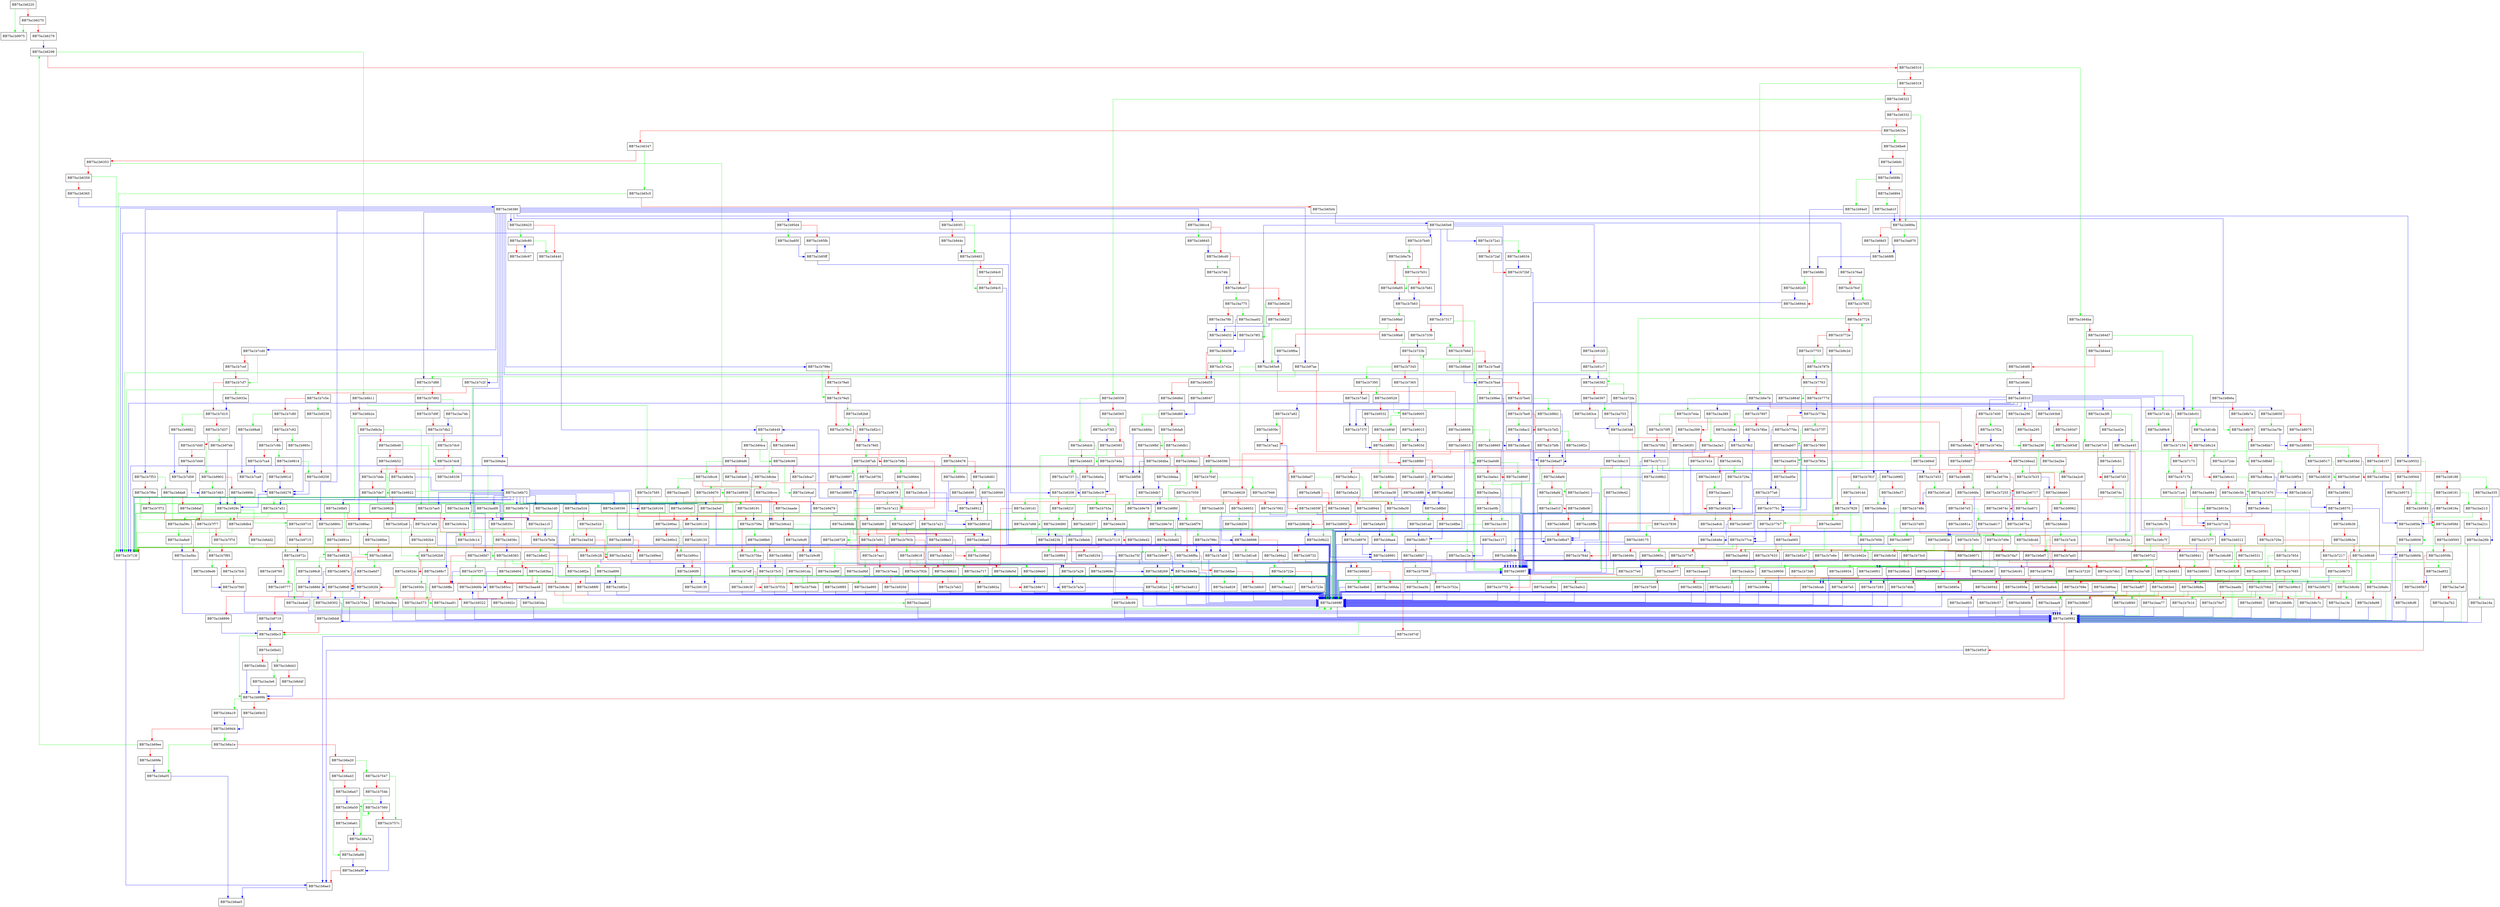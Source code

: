 digraph translate {
  node [shape="box"];
  graph [splines=ortho];
  BB75a1b6220 -> BB75a1b9975 [color="green"];
  BB75a1b6220 -> BB75a1b6270 [color="red"];
  BB75a1b6270 -> BB75a1b9975 [color="green"];
  BB75a1b6270 -> BB75a1b6279 [color="red"];
  BB75a1b6279 -> BB75a1b6298 [color="blue"];
  BB75a1b6298 -> BB75a1b6b11 [color="green"];
  BB75a1b6298 -> BB75a1b6310 [color="red"];
  BB75a1b6310 -> BB75a1b64ba [color="green"];
  BB75a1b6310 -> BB75a1b6319 [color="red"];
  BB75a1b6319 -> BB75a1b6e7b [color="green"];
  BB75a1b6319 -> BB75a1b6322 [color="red"];
  BB75a1b6322 -> BB75a1b6559 [color="green"];
  BB75a1b6322 -> BB75a1b6332 [color="red"];
  BB75a1b6332 -> BB75a1b66ef [color="green"];
  BB75a1b6332 -> BB75a1b633e [color="red"];
  BB75a1b633e -> BB75a1b6be6 [color="green"];
  BB75a1b633e -> BB75a1b6347 [color="red"];
  BB75a1b6347 -> BB75a1b65c5 [color="green"];
  BB75a1b6347 -> BB75a1b6353 [color="red"];
  BB75a1b6353 -> BB75a1b8939 [color="green"];
  BB75a1b6353 -> BB75a1b6359 [color="red"];
  BB75a1b6359 -> BB75a1b713f [color="green"];
  BB75a1b6359 -> BB75a1b6365 [color="red"];
  BB75a1b6365 -> BB75a1b6380 [color="blue"];
  BB75a1b6380 -> BB75a1b7c2f [color="blue"];
  BB75a1b6380 -> BB75a1b97ae [color="blue"];
  BB75a1b6380 -> BB75a1b713f [color="blue"];
  BB75a1b6380 -> BB75a1b798e [color="blue"];
  BB75a1b6380 -> BB75a1b7cd0 [color="blue"];
  BB75a1b6380 -> BB75a1b7f53 [color="blue"];
  BB75a1b6380 -> BB75a1b95d4 [color="blue"];
  BB75a1b6380 -> BB75a1b86ac [color="blue"];
  BB75a1b6380 -> BB75a1b93f1 [color="blue"];
  BB75a1b6380 -> BB75a1b6fd7 [color="blue"];
  BB75a1b6380 -> BB75a1b9abe [color="blue"];
  BB75a1b6380 -> BB75a1b880c [color="blue"];
  BB75a1b6380 -> BB75a1b8208 [color="blue"];
  BB75a1b6380 -> BB75a1b8425 [color="blue"];
  BB75a1b6380 -> BB75a1b6cc4 [color="blue"];
  BB75a1b6380 -> BB75a1b9552 [color="blue"];
  BB75a1b6380 -> BB75a1b7d86 [color="blue"];
  BB75a1b6380 -> BB75a1b8b6a [color="blue"];
  BB75a1b6380 -> BB75a1b6382 [color="blue"];
  BB75a1b6382 -> BB75a1b72fa [color="green"];
  BB75a1b6382 -> BB75a1b6397 [color="red"];
  BB75a1b6397 -> BB75a1ba703 [color="green"];
  BB75a1b6397 -> BB75a1b63ce [color="red"];
  BB75a1b63ce -> BB75a1b63dd [color="blue"];
  BB75a1b63dd -> BB75a1b8a13 [color="green"];
  BB75a1b63dd -> BB75a1b63f1 [color="red"];
  BB75a1b63f1 -> BB75a1b760b [color="green"];
  BB75a1b63f1 -> BB75a1b63fa [color="red"];
  BB75a1b63fa -> BB75a1b729a [color="green"];
  BB75a1b63fa -> BB75a1b641f [color="red"];
  BB75a1b641f -> BB75a1baae3 [color="green"];
  BB75a1b641f -> BB75a1b6428 [color="red"];
  BB75a1b6428 -> BB75a1ba8cb [color="green"];
  BB75a1b6428 -> BB75a1b6467 [color="red"];
  BB75a1b6467 -> BB75a1b648e [color="blue"];
  BB75a1b648e -> BB75a1b73c0 [color="green"];
  BB75a1b648e -> BB75a1b649c [color="red"];
  BB75a1b649c -> BB75a1b6987 [color="blue"];
  BB75a1b64ba -> BB75a1b67c9 [color="green"];
  BB75a1b64ba -> BB75a1b64d7 [color="red"];
  BB75a1b64d7 -> BB75a1b6c01 [color="green"];
  BB75a1b64d7 -> BB75a1b64e4 [color="red"];
  BB75a1b64e4 -> BB75a1b714b [color="green"];
  BB75a1b64e4 -> BB75a1b64f0 [color="red"];
  BB75a1b64f0 -> BB75a1b713f [color="green"];
  BB75a1b64f0 -> BB75a1b64fc [color="red"];
  BB75a1b64fc -> BB75a1b6510 [color="blue"];
  BB75a1b6510 -> BB75a1b781f [color="blue"];
  BB75a1b6510 -> BB75a1b713f [color="blue"];
  BB75a1b6510 -> BB75a1ba3f0 [color="blue"];
  BB75a1b6510 -> BB75a1b7a82 [color="blue"];
  BB75a1b6510 -> BB75a1b7400 [color="blue"];
  BB75a1b6510 -> BB75a1ba389 [color="blue"];
  BB75a1b6510 -> BB75a1b805f [color="blue"];
  BB75a1b6510 -> BB75a1b7897 [color="blue"];
  BB75a1b6510 -> BB75a1b6512 [color="blue"];
  BB75a1b6510 -> BB75a1ba290 [color="blue"];
  BB75a1b6510 -> BB75a1b93b8 [color="blue"];
  BB75a1b6510 -> BB75a1b6c01 [color="blue"];
  BB75a1b6510 -> BB75a1b714b [color="blue"];
  BB75a1b6512 -> BB75a1b6539 [color="green"];
  BB75a1b6512 -> BB75a1b6531 [color="red"];
  BB75a1b6531 -> BB75a1b6539 [color="red"];
  BB75a1b6539 -> BB75a1b8d75 [color="green"];
  BB75a1b6539 -> BB75a1b6542 [color="red"];
  BB75a1b6542 -> BB75a1b698f [color="blue"];
  BB75a1b6559 -> BB75a1b6dcb [color="green"];
  BB75a1b6559 -> BB75a1b6565 [color="red"];
  BB75a1b6565 -> BB75a1b73f3 [color="green"];
  BB75a1b6565 -> BB75a1b6583 [color="red"];
  BB75a1b6583 -> BB75a1b7e88 [color="green"];
  BB75a1b6583 -> BB75a1b6596 [color="red"];
  BB75a1b6596 -> BB75a1b704f [color="green"];
  BB75a1b6596 -> BB75a1b659f [color="red"];
  BB75a1b659f -> BB75a1b6987 [color="blue"];
  BB75a1b65c5 -> BB75a1b713f [color="green"];
  BB75a1b65c5 -> BB75a1b65d4 [color="red"];
  BB75a1b65d4 -> BB75a1b65e6 [color="blue"];
  BB75a1b65e6 -> BB75a1b76ad [color="blue"];
  BB75a1b65e6 -> BB75a1b91b5 [color="blue"];
  BB75a1b65e6 -> BB75a1b9b36 [color="blue"];
  BB75a1b65e6 -> BB75a1b713f [color="blue"];
  BB75a1b65e6 -> BB75a1b65e8 [color="blue"];
  BB75a1b65e6 -> BB75a1b7317 [color="blue"];
  BB75a1b65e6 -> BB75a1b7b40 [color="blue"];
  BB75a1b65e6 -> BB75a1b72a1 [color="blue"];
  BB75a1b65e8 -> BB75a1b8729 [color="green"];
  BB75a1b65e8 -> BB75a1b6606 [color="red"];
  BB75a1b6606 -> BB75a1b8665 [color="green"];
  BB75a1b6606 -> BB75a1b6615 [color="red"];
  BB75a1b6615 -> BB75a1ba0d8 [color="green"];
  BB75a1b6615 -> BB75a1b6629 [color="red"];
  BB75a1b6629 -> BB75a1ba630 [color="green"];
  BB75a1b6629 -> BB75a1b6652 [color="red"];
  BB75a1b6652 -> BB75a1b8d59 [color="green"];
  BB75a1b6652 -> BB75a1b6696 [color="red"];
  BB75a1b6696 -> BB75a1b81e8 [color="green"];
  BB75a1b6696 -> BB75a1b66a2 [color="red"];
  BB75a1b66a2 -> BB75a1b7509 [color="green"];
  BB75a1b66a2 -> BB75a1b66b5 [color="red"];
  BB75a1b66b5 -> BB75a1ba8b6 [color="green"];
  BB75a1b66b5 -> BB75a1b66da [color="red"];
  BB75a1b66da -> BB75a1b698f [color="blue"];
  BB75a1b66ef -> BB75a1ba060 [color="green"];
  BB75a1b66ef -> BB75a1b670e [color="red"];
  BB75a1b670e -> BB75a1b7255 [color="green"];
  BB75a1b670e -> BB75a1b6717 [color="red"];
  BB75a1b6717 -> BB75a1ba671 [color="green"];
  BB75a1b6717 -> BB75a1b674c [color="red"];
  BB75a1b674c -> BB75a1b675a [color="blue"];
  BB75a1b675a -> BB75a1b7e0c [color="green"];
  BB75a1b675a -> BB75a1b6794 [color="red"];
  BB75a1b6794 -> BB75a1b708d [color="green"];
  BB75a1b6794 -> BB75a1b67a5 [color="red"];
  BB75a1b67a5 -> BB75a1b698f [color="blue"];
  BB75a1b67c9 -> BB75a1b8cb1 [color="green"];
  BB75a1b67c9 -> BB75a1b67d3 [color="red"];
  BB75a1b67d3 -> BB75a1b8c2a [color="green"];
  BB75a1b67d3 -> BB75a1b67dc [color="red"];
  BB75a1b67dc -> BB75a1b7654 [color="green"];
  BB75a1b67dc -> BB75a1b67e5 [color="red"];
  BB75a1b67e5 -> BB75a1ba617 [color="green"];
  BB75a1b67e5 -> BB75a1b681a [color="red"];
  BB75a1b681a -> BB75a1b682e [color="blue"];
  BB75a1b682e -> BB75a1b82e7 [color="green"];
  BB75a1b682e -> BB75a1b6841 [color="red"];
  BB75a1b6841 -> BB75a1b8001 [color="green"];
  BB75a1b6841 -> BB75a1b6851 [color="red"];
  BB75a1b6851 -> BB75a1b698f [color="green"];
  BB75a1b6851 -> BB75a1b685a [color="red"];
  BB75a1b685a -> BB75a1b698f [color="blue"];
  BB75a1b688b -> BB75a1b94e5 [color="green"];
  BB75a1b688b -> BB75a1b6894 [color="red"];
  BB75a1b6894 -> BB75a1bab1f [color="green"];
  BB75a1b6894 -> BB75a1b689a [color="red"];
  BB75a1b689a -> BB75a1ba870 [color="green"];
  BB75a1b689a -> BB75a1b68d3 [color="red"];
  BB75a1b68d3 -> BB75a1b68f8 [color="blue"];
  BB75a1b68f8 -> BB75a1b68fc [color="blue"];
  BB75a1b68fc -> BB75a1b82d3 [color="green"];
  BB75a1b68fc -> BB75a1b6944 [color="red"];
  BB75a1b6944 -> BB75a1b6987 [color="blue"];
  BB75a1b6987 -> BB75a1b698f [color="blue"];
  BB75a1b698f -> BB75a1b6992 [color="blue"];
  BB75a1b6992 -> BB75a1b6bc3 [color="green"];
  BB75a1b6992 -> BB75a1b699b [color="red"];
  BB75a1b699b -> BB75a1b6a19 [color="green"];
  BB75a1b699b -> BB75a1b69c5 [color="red"];
  BB75a1b69c5 -> BB75a1b69d4 [color="blue"];
  BB75a1b69d4 -> BB75a1b6a1e [color="green"];
  BB75a1b69d4 -> BB75a1b69ee [color="red"];
  BB75a1b69ee -> BB75a1b6298 [color="green"];
  BB75a1b69ee -> BB75a1b69fe [color="red"];
  BB75a1b69fe -> BB75a1b6a05 [color="blue"];
  BB75a1b6a05 -> BB75a1b6ae5 [color="blue"];
  BB75a1b6a19 -> BB75a1b69d4 [color="blue"];
  BB75a1b6a1e -> BB75a1b6a05 [color="green"];
  BB75a1b6a1e -> BB75a1b6a20 [color="red"];
  BB75a1b6a20 -> BB75a1b7547 [color="green"];
  BB75a1b6a20 -> BB75a1b6a43 [color="red"];
  BB75a1b6a43 -> BB75a1b6a88 [color="green"];
  BB75a1b6a43 -> BB75a1b6a47 [color="red"];
  BB75a1b6a47 -> BB75a1b6a50 [color="blue"];
  BB75a1b6a50 -> BB75a1b6a7a [color="green"];
  BB75a1b6a50 -> BB75a1b6a61 [color="red"];
  BB75a1b6a61 -> BB75a1b6a7a [color="blue"];
  BB75a1b6a7a -> BB75a1b6a50 [color="green"];
  BB75a1b6a7a -> BB75a1b6a88 [color="red"];
  BB75a1b6a88 -> BB75a1b6a9f [color="blue"];
  BB75a1b6a9f -> BB75a1b6ae3 [color="red"];
  BB75a1b6ae3 -> BB75a1b6ae5 [color="blue"];
  BB75a1b6b11 -> BB75a1b7585 [color="green"];
  BB75a1b6b11 -> BB75a1b6b2e [color="red"];
  BB75a1b6b2e -> BB75a1b7a51 [color="green"];
  BB75a1b6b2e -> BB75a1b6b3a [color="red"];
  BB75a1b6b3a -> BB75a1b7ae5 [color="green"];
  BB75a1b6b3a -> BB75a1b6b46 [color="red"];
  BB75a1b6b46 -> BB75a1b7eff [color="green"];
  BB75a1b6b46 -> BB75a1b6b52 [color="red"];
  BB75a1b6b52 -> BB75a1b713f [color="green"];
  BB75a1b6b52 -> BB75a1b6b5e [color="red"];
  BB75a1b6b5e -> BB75a1b6b72 [color="blue"];
  BB75a1b6b72 -> BB75a1b6b74 [color="blue"];
  BB75a1b6b72 -> BB75a1b89d8 [color="blue"];
  BB75a1b6b72 -> BB75a1b713f [color="blue"];
  BB75a1b6b72 -> BB75a1b9356 [color="blue"];
  BB75a1b6b72 -> BB75a1b90a0 [color="blue"];
  BB75a1b6b72 -> BB75a1ba5ef [color="blue"];
  BB75a1b6b72 -> BB75a1b9bf1 [color="blue"];
  BB75a1b6b72 -> BB75a1b9104 [color="blue"];
  BB75a1b6b72 -> BB75a1ba4f9 [color="blue"];
  BB75a1b6b72 -> BB75a1b9119 [color="blue"];
  BB75a1b6b72 -> BB75a1ba1d0 [color="blue"];
  BB75a1b6b72 -> BB75a1b88c7 [color="blue"];
  BB75a1b6b72 -> BB75a1ba184 [color="blue"];
  BB75a1b6b72 -> BB75a1b7ae5 [color="blue"];
  BB75a1b6b72 -> BB75a1b7a51 [color="blue"];
  BB75a1b6b72 -> BB75a1ba524 [color="blue"];
  BB75a1b6b74 -> BB75a1ba4a6 [color="green"];
  BB75a1b6b74 -> BB75a1b6b80 [color="red"];
  BB75a1b6b80 -> BB75a1b6ba0 [color="red"];
  BB75a1b6ba0 -> BB75a1b7ab9 [color="blue"];
  BB75a1b6bb8 -> BB75a1b6bc3 [color="red"];
  BB75a1b6bc3 -> BB75a1b699b [color="green"];
  BB75a1b6bc3 -> BB75a1b6bd1 [color="red"];
  BB75a1b6bd1 -> BB75a1b8d43 [color="green"];
  BB75a1b6bd1 -> BB75a1b6bdc [color="red"];
  BB75a1b6bdc -> BB75a1b699b [color="blue"];
  BB75a1b6be6 -> BB75a1b689a [color="green"];
  BB75a1b6be6 -> BB75a1b6bfc [color="red"];
  BB75a1b6bfc -> BB75a1b688b [color="blue"];
  BB75a1b6c01 -> BB75a1b81db [color="green"];
  BB75a1b6c01 -> BB75a1b6c24 [color="red"];
  BB75a1b6c24 -> BB75a1b72de [color="green"];
  BB75a1b6c24 -> BB75a1b6c41 [color="red"];
  BB75a1b6c41 -> BB75a1b7d70 [color="green"];
  BB75a1b6c41 -> BB75a1b6c5b [color="red"];
  BB75a1b6c5b -> BB75a1b6c6c [color="blue"];
  BB75a1b6c6c -> BB75a1b8c6b [color="green"];
  BB75a1b6c6c -> BB75a1b6c7b [color="red"];
  BB75a1b6c7b -> BB75a1b6c9f [color="green"];
  BB75a1b6c7b -> BB75a1b6c7f [color="red"];
  BB75a1b6c7f -> BB75a1b9bcb [color="green"];
  BB75a1b6c7f -> BB75a1b6c88 [color="red"];
  BB75a1b6c88 -> BB75a1b9a8c [color="green"];
  BB75a1b6c88 -> BB75a1b6c91 [color="red"];
  BB75a1b6c91 -> BB75a1b6cab [color="blue"];
  BB75a1b6c9f -> BB75a1b6cab [color="blue"];
  BB75a1b6cab -> BB75a1b698f [color="blue"];
  BB75a1b6cc4 -> BB75a1b8645 [color="green"];
  BB75a1b6cc4 -> BB75a1b6cd0 [color="red"];
  BB75a1b6cd0 -> BB75a1b74fc [color="green"];
  BB75a1b6cd0 -> BB75a1b6ce7 [color="red"];
  BB75a1b6ce7 -> BB75a1ba775 [color="green"];
  BB75a1b6ce7 -> BB75a1b6d26 [color="red"];
  BB75a1b6d26 -> BB75a1b78f1 [color="green"];
  BB75a1b6d26 -> BB75a1b6d2f [color="red"];
  BB75a1b6d2f -> BB75a1b6d32 [color="blue"];
  BB75a1b6d32 -> BB75a1b6d38 [color="blue"];
  BB75a1b6d38 -> BB75a1b742e [color="green"];
  BB75a1b6d38 -> BB75a1b6d55 [color="red"];
  BB75a1b6d55 -> BB75a1b8047 [color="green"];
  BB75a1b6d55 -> BB75a1b6d6d [color="red"];
  BB75a1b6d6d -> BB75a1b6d80 [color="blue"];
  BB75a1b6d80 -> BB75a1b6f4c [color="green"];
  BB75a1b6d80 -> BB75a1b6da8 [color="red"];
  BB75a1b6da8 -> BB75a1b9fbf [color="green"];
  BB75a1b6da8 -> BB75a1b6db1 [color="red"];
  BB75a1b6db1 -> BB75a1b9da1 [color="green"];
  BB75a1b6db1 -> BB75a1b6dba [color="red"];
  BB75a1b6dba -> BB75a1b6f58 [color="blue"];
  BB75a1b6dcb -> BB75a1b74da [color="green"];
  BB75a1b6dcb -> BB75a1b6dd3 [color="red"];
  BB75a1b6dd3 -> BB75a1ba737 [color="green"];
  BB75a1b6dd3 -> BB75a1b6e0a [color="red"];
  BB75a1b6e0a -> BB75a1b6e19 [color="blue"];
  BB75a1b6e19 -> BB75a1b753a [color="green"];
  BB75a1b6e19 -> BB75a1b6e39 [color="red"];
  BB75a1b6e39 -> BB75a1b791b [color="green"];
  BB75a1b6e39 -> BB75a1b6e42 [color="red"];
  BB75a1b6e42 -> BB75a1b6987 [color="blue"];
  BB75a1b6e7b -> BB75a1b744a [color="green"];
  BB75a1b6e7b -> BB75a1b6e8c [color="red"];
  BB75a1b6e8c -> BB75a1b9dd7 [color="green"];
  BB75a1b6e8c -> BB75a1b6ea2 [color="red"];
  BB75a1b6ea2 -> BB75a1b7b33 [color="green"];
  BB75a1b6ea2 -> BB75a1b6eb0 [color="red"];
  BB75a1b6eb0 -> BB75a1b9062 [color="green"];
  BB75a1b6eb0 -> BB75a1b6ebb [color="red"];
  BB75a1b6ebb -> BB75a1b7acb [color="green"];
  BB75a1b6ebb -> BB75a1b6ef7 [color="red"];
  BB75a1b6ef7 -> BB75a1b6f01 [color="blue"];
  BB75a1b6f01 -> BB75a1ba921 [color="green"];
  BB75a1b6f01 -> BB75a1b6f2b [color="red"];
  BB75a1b6f2b -> BB75a1b698f [color="blue"];
  BB75a1b6f4c -> BB75a1b6f58 [color="blue"];
  BB75a1b6f58 -> BB75a1b6f6f [color="blue"];
  BB75a1b6f6f -> BB75a1b6f76 [color="blue"];
  BB75a1b6f76 -> BB75a1b796c [color="green"];
  BB75a1b6f76 -> BB75a1b6f8a [color="red"];
  BB75a1b6f8a -> BB75a1b722e [color="green"];
  BB75a1b6f8a -> BB75a1b6fae [color="red"];
  BB75a1b6fae -> BB75a1ba829 [color="green"];
  BB75a1b6fae -> BB75a1b6fc0 [color="red"];
  BB75a1b6fc0 -> BB75a1b698f [color="blue"];
  BB75a1b6fd7 -> BB75a1b7f37 [color="green"];
  BB75a1b6fd7 -> BB75a1b6ffa [color="red"];
  BB75a1b6ffa -> BB75a1b698f [color="green"];
  BB75a1b6ffa -> BB75a1b704a [color="red"];
  BB75a1b704a -> BB75a1b6bb8 [color="blue"];
  BB75a1b704f -> BB75a1b7946 [color="green"];
  BB75a1b704f -> BB75a1b7059 [color="red"];
  BB75a1b7059 -> BB75a1b91d1 [color="green"];
  BB75a1b7059 -> BB75a1b7062 [color="red"];
  BB75a1b7062 -> BB75a1b6987 [color="blue"];
  BB75a1b708d -> BB75a1b7b1d [color="green"];
  BB75a1b708d -> BB75a1b70e7 [color="red"];
  BB75a1b70e7 -> BB75a1b6992 [color="blue"];
  BB75a1b70f5 -> BB75a1b713f [color="green"];
  BB75a1b70f5 -> BB75a1b70fd [color="red"];
  BB75a1b70fd -> BB75a1b7111 [color="blue"];
  BB75a1b7111 -> BB75a1b7113 [color="blue"];
  BB75a1b7111 -> BB75a1b713f [color="blue"];
  BB75a1b7111 -> BB75a1b99f2 [color="blue"];
  BB75a1b7111 -> BB75a1b7453 [color="blue"];
  BB75a1b7111 -> BB75a1b98b2 [color="blue"];
  BB75a1b7113 -> BB75a1b698f [color="green"];
  BB75a1b7113 -> BB75a1b713f [color="red"];
  BB75a1b713f -> BB75a1b6ae3 [color="blue"];
  BB75a1b714b -> BB75a1b89c9 [color="green"];
  BB75a1b714b -> BB75a1b7154 [color="red"];
  BB75a1b7154 -> BB75a1b717b [color="green"];
  BB75a1b7154 -> BB75a1b7173 [color="red"];
  BB75a1b7173 -> BB75a1b717b [color="red"];
  BB75a1b717b -> BB75a1ba684 [color="green"];
  BB75a1b717b -> BB75a1b71a4 [color="red"];
  BB75a1b71a4 -> BB75a1b915a [color="green"];
  BB75a1b71a4 -> BB75a1b71fd [color="red"];
  BB75a1b71fd -> BB75a1b7277 [color="green"];
  BB75a1b71fd -> BB75a1b720e [color="red"];
  BB75a1b720e -> BB75a1ba7d8 [color="green"];
  BB75a1b720e -> BB75a1b7217 [color="red"];
  BB75a1b7217 -> BB75a1ba7a6 [color="green"];
  BB75a1b7217 -> BB75a1b7220 [color="red"];
  BB75a1b7220 -> BB75a1b7283 [color="blue"];
  BB75a1b722e -> BB75a1baa21 [color="green"];
  BB75a1b722e -> BB75a1b723e [color="red"];
  BB75a1b723e -> BB75a1b698f [color="blue"];
  BB75a1b7255 -> BB75a1b675a [color="blue"];
  BB75a1b7277 -> BB75a1b7283 [color="blue"];
  BB75a1b7283 -> BB75a1b698f [color="blue"];
  BB75a1b729a -> BB75a1b6428 [color="blue"];
  BB75a1b72a1 -> BB75a1b8034 [color="green"];
  BB75a1b72a1 -> BB75a1b72af [color="red"];
  BB75a1b72af -> BB75a1b72bf [color="red"];
  BB75a1b72bf -> BB75a1b6987 [color="blue"];
  BB75a1b72de -> BB75a1b6c41 [color="blue"];
  BB75a1b72fa -> BB75a1b63dd [color="blue"];
  BB75a1b7317 -> BB75a1b6987 [color="green"];
  BB75a1b7317 -> BB75a1b7330 [color="red"];
  BB75a1b7330 -> BB75a1b733b [color="blue"];
  BB75a1b733b -> BB75a1b6987 [color="green"];
  BB75a1b733b -> BB75a1b7345 [color="red"];
  BB75a1b7345 -> BB75a1b7395 [color="green"];
  BB75a1b7345 -> BB75a1b7365 [color="red"];
  BB75a1b7365 -> BB75a1b737f [color="blue"];
  BB75a1b737f -> BB75a1b8f62 [color="blue"];
  BB75a1b7395 -> BB75a1b9529 [color="green"];
  BB75a1b7395 -> BB75a1b73a0 [color="red"];
  BB75a1b73a0 -> BB75a1b737f [color="blue"];
  BB75a1b73c0 -> BB75a1baaed [color="green"];
  BB75a1b73c0 -> BB75a1b73d0 [color="red"];
  BB75a1b73d0 -> BB75a1ba8f7 [color="green"];
  BB75a1b73d0 -> BB75a1b73d9 [color="red"];
  BB75a1b73d9 -> BB75a1b698f [color="blue"];
  BB75a1b73f3 -> BB75a1b6583 [color="blue"];
  BB75a1b7400 -> BB75a1b7f2a [color="green"];
  BB75a1b7400 -> BB75a1b740a [color="red"];
  BB75a1b740a -> BB75a1b8517 [color="green"];
  BB75a1b740a -> BB75a1b741e [color="red"];
  BB75a1b741e -> BB75a1b6987 [color="blue"];
  BB75a1b742e -> BB75a1b6d55 [color="blue"];
  BB75a1b744a -> BB75a1b70f5 [color="green"];
  BB75a1b744a -> BB75a1b7453 [color="red"];
  BB75a1b7453 -> BB75a1b91a8 [color="green"];
  BB75a1b7453 -> BB75a1b748c [color="red"];
  BB75a1b748c -> BB75a1b9987 [color="green"];
  BB75a1b748c -> BB75a1b7495 [color="red"];
  BB75a1b7495 -> BB75a1b9987 [color="green"];
  BB75a1b7495 -> BB75a1b749e [color="red"];
  BB75a1b749e -> BB75a1b9956 [color="green"];
  BB75a1b749e -> BB75a1b74a7 [color="red"];
  BB75a1b74a7 -> BB75a1b9934 [color="green"];
  BB75a1b74a7 -> BB75a1b74b1 [color="red"];
  BB75a1b74b1 -> BB75a1b99c3 [color="green"];
  BB75a1b74b1 -> BB75a1b74bb [color="red"];
  BB75a1b74bb -> BB75a1b698f [color="blue"];
  BB75a1b74da -> BB75a1b6e19 [color="blue"];
  BB75a1b74fc -> BB75a1b6ce7 [color="blue"];
  BB75a1b7509 -> BB75a1baa5b [color="green"];
  BB75a1b7509 -> BB75a1b752a [color="red"];
  BB75a1b752a -> BB75a1b698f [color="blue"];
  BB75a1b753a -> BB75a1b6e39 [color="blue"];
  BB75a1b7547 -> BB75a1b757c [color="green"];
  BB75a1b7547 -> BB75a1b754b [color="red"];
  BB75a1b754b -> BB75a1b7560 [color="blue"];
  BB75a1b7560 -> BB75a1b7560 [color="green"];
  BB75a1b7560 -> BB75a1b757c [color="red"];
  BB75a1b757c -> BB75a1b6a9f [color="blue"];
  BB75a1b7585 -> BB75a1b9191 [color="green"];
  BB75a1b7585 -> BB75a1b758e [color="red"];
  BB75a1b758e -> BB75a1b88b0 [color="green"];
  BB75a1b758e -> BB75a1b75be [color="red"];
  BB75a1b75be -> BB75a1b75c5 [color="blue"];
  BB75a1b75c5 -> BB75a1b9f85 [color="green"];
  BB75a1b75c5 -> BB75a1b75eb [color="red"];
  BB75a1b75eb -> BB75a1b698f [color="blue"];
  BB75a1b760b -> BB75a1b83e4 [color="green"];
  BB75a1b760b -> BB75a1b7633 [color="red"];
  BB75a1b7633 -> BB75a1b6987 [color="blue"];
  BB75a1b7654 -> BB75a1b9501 [color="green"];
  BB75a1b7654 -> BB75a1b7685 [color="red"];
  BB75a1b7685 -> BB75a1b89aa [color="green"];
  BB75a1b7685 -> BB75a1b768e [color="red"];
  BB75a1b768e -> BB75a1b698f [color="blue"];
  BB75a1b76ad -> BB75a1b76f3 [color="green"];
  BB75a1b76ad -> BB75a1b76cf [color="red"];
  BB75a1b76cf -> BB75a1b76f3 [color="blue"];
  BB75a1b76f3 -> BB75a1b7724 [color="red"];
  BB75a1b7724 -> BB75a1b698f [color="green"];
  BB75a1b7724 -> BB75a1b772e [color="red"];
  BB75a1b772e -> BB75a1b9c2d [color="green"];
  BB75a1b772e -> BB75a1b7753 [color="red"];
  BB75a1b7753 -> BB75a1b787b [color="green"];
  BB75a1b7753 -> BB75a1b7763 [color="red"];
  BB75a1b7763 -> BB75a1b864f [color="green"];
  BB75a1b7763 -> BB75a1b777d [color="red"];
  BB75a1b777d -> BB75a1b778e [color="blue"];
  BB75a1b778e -> BB75a1b77f7 [color="green"];
  BB75a1b778e -> BB75a1b779a [color="red"];
  BB75a1b779a -> BB75a1b77a6 [color="blue"];
  BB75a1b77a6 -> BB75a1b77b1 [color="blue"];
  BB75a1b77b1 -> BB75a1b77b7 [color="blue"];
  BB75a1b77b7 -> BB75a1b77ca [color="blue"];
  BB75a1b77ca -> BB75a1b965c [color="green"];
  BB75a1b77ca -> BB75a1b77d7 [color="red"];
  BB75a1b77d7 -> BB75a1b77e0 [color="blue"];
  BB75a1b77e0 -> BB75a1b7724 [color="green"];
  BB75a1b77e0 -> BB75a1b77f2 [color="red"];
  BB75a1b77f2 -> BB75a1b698f [color="blue"];
  BB75a1b77f7 -> BB75a1bab07 [color="green"];
  BB75a1b77f7 -> BB75a1b7800 [color="red"];
  BB75a1b7800 -> BB75a1ba954 [color="green"];
  BB75a1b7800 -> BB75a1b780a [color="red"];
  BB75a1b780a -> BB75a1b77b1 [color="blue"];
  BB75a1b781f -> BB75a1b914d [color="green"];
  BB75a1b781f -> BB75a1b7829 [color="red"];
  BB75a1b7829 -> BB75a1b8cdd [color="green"];
  BB75a1b7829 -> BB75a1b7836 [color="red"];
  BB75a1b7836 -> BB75a1b9175 [color="green"];
  BB75a1b7836 -> BB75a1b784d [color="red"];
  BB75a1b784d -> BB75a1b6987 [color="blue"];
  BB75a1b787b -> BB75a1b7763 [color="blue"];
  BB75a1b7897 -> BB75a1b8ee1 [color="green"];
  BB75a1b7897 -> BB75a1b78be [color="red"];
  BB75a1b78be -> BB75a1b78c2 [color="blue"];
  BB75a1b78c2 -> BB75a1b6987 [color="blue"];
  BB75a1b78f1 -> BB75a1b6d38 [color="blue"];
  BB75a1b791b -> BB75a1b8618 [color="green"];
  BB75a1b791b -> BB75a1b792b [color="red"];
  BB75a1b792b -> BB75a1b698f [color="blue"];
  BB75a1b7946 -> BB75a1b6987 [color="blue"];
  BB75a1b796c -> BB75a1b6f8a [color="blue"];
  BB75a1b798e -> BB75a1b79a5 [color="green"];
  BB75a1b798e -> BB75a1b79a0 [color="red"];
  BB75a1b79a0 -> BB75a1b79a5 [color="red"];
  BB75a1b79a5 -> BB75a1b82b8 [color="green"];
  BB75a1b79a5 -> BB75a1b79c2 [color="red"];
  BB75a1b79c2 -> BB75a1b79d5 [color="red"];
  BB75a1b79d5 -> BB75a1b87ab [color="green"];
  BB75a1b79d5 -> BB75a1b79fb [color="red"];
  BB75a1b79fb -> BB75a1b9664 [color="green"];
  BB75a1b79fb -> BB75a1b7a12 [color="red"];
  BB75a1b7a12 -> BB75a1b98db [color="green"];
  BB75a1b7a12 -> BB75a1b7a21 [color="red"];
  BB75a1b7a21 -> BB75a1b7a29 [color="blue"];
  BB75a1b7a29 -> BB75a1b7a3e [color="blue"];
  BB75a1b7a3e -> BB75a1b698f [color="blue"];
  BB75a1b7a51 -> BB75a1ba59c [color="green"];
  BB75a1b7a51 -> BB75a1b7a6d [color="red"];
  BB75a1b7a6d -> BB75a1b698f [color="blue"];
  BB75a1b7a82 -> BB75a1b939c [color="green"];
  BB75a1b7a82 -> BB75a1b7aa2 [color="red"];
  BB75a1b7aa2 -> BB75a1b7ab9 [color="blue"];
  BB75a1b7ab9 -> BB75a1b698f [color="blue"];
  BB75a1b7acb -> BB75a1b6ef7 [color="green"];
  BB75a1b7acb -> BB75a1b7ad3 [color="red"];
  BB75a1b7ad3 -> BB75a1b6f01 [color="blue"];
  BB75a1b7ae5 -> BB75a1b7b0e [color="red"];
  BB75a1b7b0e -> BB75a1b698f [color="blue"];
  BB75a1b7b1d -> BB75a1b6992 [color="blue"];
  BB75a1b7b33 -> BB75a1b6eb0 [color="blue"];
  BB75a1b7b40 -> BB75a1b9a7b [color="green"];
  BB75a1b7b40 -> BB75a1b7b51 [color="red"];
  BB75a1b7b51 -> BB75a1b9a85 [color="green"];
  BB75a1b7b51 -> BB75a1b7b61 [color="red"];
  BB75a1b7b61 -> BB75a1b7b63 [color="blue"];
  BB75a1b7b63 -> BB75a1b9fa0 [color="green"];
  BB75a1b7b63 -> BB75a1b7b6d [color="red"];
  BB75a1b7b6d -> BB75a1b88a6 [color="green"];
  BB75a1b7b6d -> BB75a1b7ba8 [color="red"];
  BB75a1b7ba8 -> BB75a1b7bad [color="red"];
  BB75a1b7bad -> BB75a1b9fee [color="green"];
  BB75a1b7bad -> BB75a1b7be0 [color="red"];
  BB75a1b7be0 -> BB75a1b9fd1 [color="green"];
  BB75a1b7be0 -> BB75a1b7be9 [color="red"];
  BB75a1b7be9 -> BB75a1b8ac2 [color="green"];
  BB75a1b7be9 -> BB75a1b7bf2 [color="red"];
  BB75a1b7bf2 -> BB75a1b9f2c [color="green"];
  BB75a1b7bf2 -> BB75a1b7bfb [color="red"];
  BB75a1b7bfb -> BB75a1b8ad7 [color="blue"];
  BB75a1b7c2f -> BB75a1b698f [color="green"];
  BB75a1b7c2f -> BB75a1b7c5e [color="red"];
  BB75a1b7c5e -> BB75a1b9239 [color="green"];
  BB75a1b7c5e -> BB75a1b7c80 [color="red"];
  BB75a1b7c80 -> BB75a1b98a8 [color="green"];
  BB75a1b7c80 -> BB75a1b7c92 [color="red"];
  BB75a1b7c92 -> BB75a1b985c [color="green"];
  BB75a1b7c92 -> BB75a1b7c9b [color="red"];
  BB75a1b7c9b -> BB75a1b9814 [color="green"];
  BB75a1b7c9b -> BB75a1b7ca4 [color="red"];
  BB75a1b7ca4 -> BB75a1b7ca9 [color="blue"];
  BB75a1b7ca9 -> BB75a1b9279 [color="blue"];
  BB75a1b7cd0 -> BB75a1b7cf7 [color="green"];
  BB75a1b7cd0 -> BB75a1b7cef [color="red"];
  BB75a1b7cef -> BB75a1b7cf7 [color="red"];
  BB75a1b7cf7 -> BB75a1b933a [color="green"];
  BB75a1b7cf7 -> BB75a1b7d10 [color="red"];
  BB75a1b7d10 -> BB75a1b9882 [color="green"];
  BB75a1b7d10 -> BB75a1b7d37 [color="red"];
  BB75a1b7d37 -> BB75a1b97eb [color="green"];
  BB75a1b7d37 -> BB75a1b7d40 [color="red"];
  BB75a1b7d40 -> BB75a1b9902 [color="green"];
  BB75a1b7d40 -> BB75a1b7d49 [color="red"];
  BB75a1b7d49 -> BB75a1b7d59 [color="blue"];
  BB75a1b7d59 -> BB75a1b7d63 [color="blue"];
  BB75a1b7d63 -> BB75a1b929c [color="blue"];
  BB75a1b7d70 -> BB75a1b6c6c [color="blue"];
  BB75a1b7d86 -> BB75a1b713f [color="green"];
  BB75a1b7d86 -> BB75a1b7d92 [color="red"];
  BB75a1b7d92 -> BB75a1ba74b [color="green"];
  BB75a1b7d92 -> BB75a1b7d9f [color="red"];
  BB75a1b7d9f -> BB75a1b7db2 [color="red"];
  BB75a1b7db2 -> BB75a1b7dc8 [color="green"];
  BB75a1b7db2 -> BB75a1b7dc0 [color="red"];
  BB75a1b7dc0 -> BB75a1b7dc8 [color="red"];
  BB75a1b7dc8 -> BB75a1b8336 [color="green"];
  BB75a1b7dc8 -> BB75a1b7dde [color="red"];
  BB75a1b7dde -> BB75a1b9822 [color="green"];
  BB75a1b7dde -> BB75a1b7de7 [color="red"];
  BB75a1b7de7 -> BB75a1b835c [color="blue"];
  BB75a1b7e0c -> BB75a1b9071 [color="green"];
  BB75a1b7e0c -> BB75a1b7e6e [color="red"];
  BB75a1b7e6e -> BB75a1b6987 [color="blue"];
  BB75a1b7e88 -> BB75a1b8ebb [color="green"];
  BB75a1b7e88 -> BB75a1b7e91 [color="red"];
  BB75a1b7e91 -> BB75a1ba96f [color="green"];
  BB75a1b7e91 -> BB75a1b7ea1 [color="red"];
  BB75a1b7ea1 -> BB75a1ba9bf [color="green"];
  BB75a1b7ea1 -> BB75a1b7eaa [color="red"];
  BB75a1b7eaa -> BB75a1b698f [color="green"];
  BB75a1b7eaa -> BB75a1b7eb3 [color="red"];
  BB75a1b7eb3 -> BB75a1b698f [color="blue"];
  BB75a1b7eff -> BB75a1b9c3f [color="green"];
  BB75a1b7eff -> BB75a1b7f1b [color="red"];
  BB75a1b7f1b -> BB75a1b698f [color="blue"];
  BB75a1b7f2a -> BB75a1b740a [color="blue"];
  BB75a1b7f37 -> BB75a1b6ffa [color="blue"];
  BB75a1b7f53 -> BB75a1b8da8 [color="green"];
  BB75a1b7f53 -> BB75a1b7f6e [color="red"];
  BB75a1b7f6e -> BB75a1b7f77 [color="green"];
  BB75a1b7f6e -> BB75a1b7f72 [color="red"];
  BB75a1b7f72 -> BB75a1b7f77 [color="red"];
  BB75a1b7f77 -> BB75a1b7f85 [color="green"];
  BB75a1b7f77 -> BB75a1b7f7d [color="red"];
  BB75a1b7f7d -> BB75a1b7f85 [color="red"];
  BB75a1b7f85 -> BB75a1b9ed6 [color="green"];
  BB75a1b7f85 -> BB75a1b7fc6 [color="red"];
  BB75a1b7fc6 -> BB75a1b7fd0 [color="red"];
  BB75a1b7fd0 -> BB75a1b6992 [color="blue"];
  BB75a1b8001 -> BB75a1b698f [color="blue"];
  BB75a1b8034 -> BB75a1b72bf [color="blue"];
  BB75a1b8047 -> BB75a1b6d80 [color="blue"];
  BB75a1b805f -> BB75a1ba7fe [color="green"];
  BB75a1b805f -> BB75a1b8075 [color="red"];
  BB75a1b8075 -> BB75a1b8083 [color="red"];
  BB75a1b8083 -> BB75a1b858d [color="green"];
  BB75a1b8083 -> BB75a1b8157 [color="red"];
  BB75a1b8157 -> BB75a1b85be [color="green"];
  BB75a1b8157 -> BB75a1b8188 [color="red"];
  BB75a1b8188 -> BB75a1ba335 [color="green"];
  BB75a1b8188 -> BB75a1b8191 [color="red"];
  BB75a1b8191 -> BB75a1ba213 [color="green"];
  BB75a1b8191 -> BB75a1b819a [color="red"];
  BB75a1b819a -> BB75a1b85fa [color="blue"];
  BB75a1b81db -> BB75a1b6c24 [color="blue"];
  BB75a1b81e8 -> BB75a1b66b5 [color="blue"];
  BB75a1b8208 -> BB75a1b9e78 [color="green"];
  BB75a1b8208 -> BB75a1b821f [color="red"];
  BB75a1b821f -> BB75a1b9d90 [color="green"];
  BB75a1b821f -> BB75a1b8237 [color="red"];
  BB75a1b8237 -> BB75a1b823b [color="blue"];
  BB75a1b823b -> BB75a1b9f64 [color="green"];
  BB75a1b823b -> BB75a1b8254 [color="red"];
  BB75a1b8254 -> BB75a1b8269 [color="blue"];
  BB75a1b8269 -> BB75a1ba812 [color="green"];
  BB75a1b8269 -> BB75a1b82a1 [color="red"];
  BB75a1b82a1 -> BB75a1b698f [color="blue"];
  BB75a1b82b8 -> BB75a1b79c2 [color="green"];
  BB75a1b82b8 -> BB75a1b82c1 [color="red"];
  BB75a1b82c1 -> BB75a1b79d5 [color="blue"];
  BB75a1b82d3 -> BB75a1b6944 [color="blue"];
  BB75a1b82e7 -> BB75a1b6987 [color="blue"];
  BB75a1b8336 -> BB75a1b835c [color="blue"];
  BB75a1b835c -> BB75a1b8383 [color="green"];
  BB75a1b835c -> BB75a1b836c [color="red"];
  BB75a1b836c -> BB75a1b8383 [color="blue"];
  BB75a1b8383 -> BB75a1b8c8c [color="green"];
  BB75a1b8383 -> BB75a1b83ba [color="red"];
  BB75a1b83ba -> BB75a1baa48 [color="green"];
  BB75a1b83ba -> BB75a1b83cc [color="red"];
  BB75a1b83cc -> BB75a1b83da [color="blue"];
  BB75a1b83da -> BB75a1b6992 [color="blue"];
  BB75a1b83e4 -> BB75a1b9c57 [color="green"];
  BB75a1b83e4 -> BB75a1b840b [color="red"];
  BB75a1b840b -> BB75a1b6992 [color="blue"];
  BB75a1b8425 -> BB75a1b9c80 [color="green"];
  BB75a1b8425 -> BB75a1b8440 [color="red"];
  BB75a1b8440 -> BB75a1b8449 [color="blue"];
  BB75a1b8449 -> BB75a1b84ca [color="green"];
  BB75a1b8449 -> BB75a1b844d [color="red"];
  BB75a1b844d -> BB75a1b8cbe [color="green"];
  BB75a1b844d -> BB75a1b8478 [color="red"];
  BB75a1b8478 -> BB75a1b890c [color="green"];
  BB75a1b8478 -> BB75a1b8481 [color="red"];
  BB75a1b8481 -> BB75a1b9f49 [color="green"];
  BB75a1b8481 -> BB75a1b8490 [color="red"];
  BB75a1b8490 -> BB75a1b8912 [color="blue"];
  BB75a1b84ca -> BB75a1b9c99 [color="green"];
  BB75a1b84ca -> BB75a1b84d6 [color="red"];
  BB75a1b84d6 -> BB75a1b9cc6 [color="green"];
  BB75a1b84d6 -> BB75a1b84e6 [color="red"];
  BB75a1b84e6 -> BB75a1b9ce2 [color="blue"];
  BB75a1b8517 -> BB75a1b93a9 [color="green"];
  BB75a1b8517 -> BB75a1b853f [color="red"];
  BB75a1b853f -> BB75a1b8561 [color="red"];
  BB75a1b8561 -> BB75a1b8570 [color="blue"];
  BB75a1b8570 -> BB75a1b860b [color="blue"];
  BB75a1b858d -> BB75a1b85be [color="red"];
  BB75a1b85be -> BB75a1b85fa [color="blue"];
  BB75a1b85fa -> BB75a1b8606 [color="blue"];
  BB75a1b8606 -> BB75a1b860b [color="blue"];
  BB75a1b860b -> BB75a1b6992 [color="blue"];
  BB75a1b8618 -> BB75a1ba717 [color="green"];
  BB75a1b8618 -> BB75a1b8621 [color="red"];
  BB75a1b8621 -> BB75a1b698f [color="green"];
  BB75a1b8621 -> BB75a1b862a [color="red"];
  BB75a1b862a -> BB75a1b698f [color="blue"];
  BB75a1b8645 -> BB75a1b6cd0 [color="blue"];
  BB75a1b864f -> BB75a1b778e [color="blue"];
  BB75a1b8665 -> BB75a1b866f [color="red"];
  BB75a1b866f -> BB75a1b6987 [color="blue"];
  BB75a1b86ac -> BB75a1b86c8 [color="green"];
  BB75a1b86ac -> BB75a1b86be [color="red"];
  BB75a1b86be -> BB75a1b86c8 [color="red"];
  BB75a1b86c8 -> BB75a1ba6d7 [color="green"];
  BB75a1b86c8 -> BB75a1b86df [color="red"];
  BB75a1b86df -> BB75a1b698f [color="green"];
  BB75a1b86df -> BB75a1b8719 [color="red"];
  BB75a1b8719 -> BB75a1b6bc3 [color="blue"];
  BB75a1b8729 -> BB75a1b713f [color="green"];
  BB75a1b8729 -> BB75a1b8732 [color="red"];
  BB75a1b8732 -> BB75a1b6987 [color="blue"];
  BB75a1b87ab -> BB75a1b9897 [color="green"];
  BB75a1b87ab -> BB75a1b87f4 [color="red"];
  BB75a1b87f4 -> BB75a1b8805 [color="blue"];
  BB75a1b8805 -> BB75a1b7a3e [color="blue"];
  BB75a1b880c -> BB75a1b8828 [color="green"];
  BB75a1b880c -> BB75a1b881e [color="red"];
  BB75a1b881e -> BB75a1b8828 [color="red"];
  BB75a1b8828 -> BB75a1b98c8 [color="green"];
  BB75a1b8828 -> BB75a1b887a [color="red"];
  BB75a1b887a -> BB75a1b888d [color="blue"];
  BB75a1b888d -> BB75a1b698f [color="green"];
  BB75a1b888d -> BB75a1b8896 [color="red"];
  BB75a1b8896 -> BB75a1b6bc3 [color="blue"];
  BB75a1b88a6 -> BB75a1b7bad [color="blue"];
  BB75a1b88b0 -> BB75a1b75be [color="green"];
  BB75a1b88b0 -> BB75a1b88b8 [color="red"];
  BB75a1b88b8 -> BB75a1b75c5 [color="blue"];
  BB75a1b88c7 -> BB75a1ba573 [color="green"];
  BB75a1b88c7 -> BB75a1b88f0 [color="red"];
  BB75a1b88f0 -> BB75a1b698f [color="blue"];
  BB75a1b890c -> BB75a1b8912 [color="blue"];
  BB75a1b8912 -> BB75a1b891d [color="red"];
  BB75a1b891d -> BB75a1b8449 [color="blue"];
  BB75a1b8939 -> BB75a1b713f [color="green"];
  BB75a1b8939 -> BB75a1b8944 [color="red"];
  BB75a1b8944 -> BB75a1b8976 [color="green"];
  BB75a1b8944 -> BB75a1b895f [color="red"];
  BB75a1b895f -> BB75a1b8976 [color="blue"];
  BB75a1b8976 -> BB75a1b8991 [color="blue"];
  BB75a1b8991 -> BB75a1b6987 [color="blue"];
  BB75a1b89aa -> BB75a1b698f [color="blue"];
  BB75a1b89c9 -> BB75a1b7154 [color="blue"];
  BB75a1b89d8 -> BB75a1b8ef2 [color="green"];
  BB75a1b89d8 -> BB75a1b89e4 [color="red"];
  BB75a1b89e4 -> BB75a1b698f [color="blue"];
  BB75a1b8a13 -> BB75a1b9e42 [color="green"];
  BB75a1b8a13 -> BB75a1b8a1c [color="red"];
  BB75a1b8a1c -> BB75a1b8a39 [color="green"];
  BB75a1b8a1c -> BB75a1b8a2d [color="red"];
  BB75a1b8a2d -> BB75a1b8a39 [color="red"];
  BB75a1b8a39 -> BB75a1b8aa4 [color="green"];
  BB75a1b8a39 -> BB75a1b8a93 [color="red"];
  BB75a1b8a93 -> BB75a1b8aa4 [color="blue"];
  BB75a1b8aa4 -> BB75a1b8991 [color="blue"];
  BB75a1b8ac2 -> BB75a1b8acd [color="blue"];
  BB75a1b8acd -> BB75a1b8ad7 [color="blue"];
  BB75a1b8ad7 -> BB75a1b8b4e [color="green"];
  BB75a1b8ad7 -> BB75a1b8af4 [color="red"];
  BB75a1b8af4 -> BB75a1ba041 [color="green"];
  BB75a1b8af4 -> BB75a1b8afd [color="red"];
  BB75a1b8afd -> BB75a1ba01f [color="green"];
  BB75a1b8afd -> BB75a1b8b06 [color="red"];
  BB75a1b8b06 -> BB75a1b9ffe [color="green"];
  BB75a1b8b06 -> BB75a1b8b0f [color="red"];
  BB75a1b8b0f -> BB75a1b8b47 [color="red"];
  BB75a1b8b47 -> BB75a1b8b4e [color="blue"];
  BB75a1b8b4e -> BB75a1b6987 [color="blue"];
  BB75a1b8b6a -> BB75a1b8b7f [color="green"];
  BB75a1b8b6a -> BB75a1b8b7a [color="red"];
  BB75a1b8b7a -> BB75a1b8b7f [color="red"];
  BB75a1b8b7f -> BB75a1b8bbf [color="green"];
  BB75a1b8b7f -> BB75a1b8bb7 [color="red"];
  BB75a1b8bb7 -> BB75a1b8bbf [color="red"];
  BB75a1b8bbf -> BB75a1b9f54 [color="green"];
  BB75a1b8bbf -> BB75a1b8bce [color="red"];
  BB75a1b8bce -> BB75a1b8c1d [color="blue"];
  BB75a1b8c1d -> BB75a1b8570 [color="blue"];
  BB75a1b8c2a -> BB75a1ba16a [color="green"];
  BB75a1b8c2a -> BB75a1b8c5d [color="red"];
  BB75a1b8c5d -> BB75a1b6987 [color="blue"];
  BB75a1b8c6b -> BB75a1ba1fe [color="green"];
  BB75a1b8c6b -> BB75a1b8c7c [color="red"];
  BB75a1b8c7c -> BB75a1b6992 [color="blue"];
  BB75a1b8c8c -> BB75a1baabd [color="green"];
  BB75a1b8c8c -> BB75a1b8c99 [color="red"];
  BB75a1b8c99 -> BB75a1b6992 [color="blue"];
  BB75a1b8cb1 -> BB75a1b67d3 [color="blue"];
  BB75a1b8cbe -> BB75a1b9d70 [color="green"];
  BB75a1b8cbe -> BB75a1b8cc6 [color="red"];
  BB75a1b8cc6 -> BB75a1b891d [color="blue"];
  BB75a1b8cdd -> BB75a1b9d2e [color="green"];
  BB75a1b8cdd -> BB75a1b8cf6 [color="red"];
  BB75a1b8cf6 -> BB75a1b6992 [color="blue"];
  BB75a1b8d43 -> BB75a1ba3e6 [color="green"];
  BB75a1b8d43 -> BB75a1b8d4f [color="red"];
  BB75a1b8d4f -> BB75a1b699b [color="blue"];
  BB75a1b8d59 -> BB75a1b6696 [color="blue"];
  BB75a1b8d75 -> BB75a1b8f40 [color="green"];
  BB75a1b8d75 -> BB75a1b8d9b [color="red"];
  BB75a1b8d9b -> BB75a1b6992 [color="blue"];
  BB75a1b8da8 -> BB75a1b8db4 [color="green"];
  BB75a1b8da8 -> BB75a1b8daf [color="red"];
  BB75a1b8daf -> BB75a1b8db4 [color="red"];
  BB75a1b8db4 -> BB75a1b713f [color="green"];
  BB75a1b8db4 -> BB75a1b8dd2 [color="red"];
  BB75a1b8dd2 -> BB75a1b713f [color="green"];
  BB75a1b8dd2 -> BB75a1b8de3 [color="red"];
  BB75a1b8de3 -> BB75a1b9eb0 [color="green"];
  BB75a1b8de3 -> BB75a1b8e5d [color="red"];
  BB75a1b8e5d -> BB75a1b8e71 [color="red"];
  BB75a1b8e71 -> BB75a1b698f [color="blue"];
  BB75a1b8ebb -> BB75a1b6987 [color="blue"];
  BB75a1b8ee1 -> BB75a1b78c2 [color="blue"];
  BB75a1b8ef2 -> BB75a1ba899 [color="green"];
  BB75a1b8ef2 -> BB75a1b8f2a [color="red"];
  BB75a1b8f2a -> BB75a1b8f2e [color="blue"];
  BB75a1b8f2e -> BB75a1b8f40 [color="blue"];
  BB75a1b8f40 -> BB75a1b6992 [color="blue"];
  BB75a1b8f4f -> BB75a1b903d [color="green"];
  BB75a1b8f4f -> BB75a1b8f62 [color="red"];
  BB75a1b8f62 -> BB75a1b8fdc [color="green"];
  BB75a1b8f62 -> BB75a1b8f80 [color="red"];
  BB75a1b8f80 -> BB75a1ba840 [color="green"];
  BB75a1b8f80 -> BB75a1b8fa0 [color="red"];
  BB75a1b8fa0 -> BB75a1b8fad [color="blue"];
  BB75a1b8fad -> BB75a1b8fb0 [color="blue"];
  BB75a1b8fb0 -> BB75a1b91a0 [color="green"];
  BB75a1b8fb0 -> BB75a1b8fbe [color="red"];
  BB75a1b8fbe -> BB75a1b8fc7 [color="blue"];
  BB75a1b8fc7 -> BB75a1b733b [color="green"];
  BB75a1b8fc7 -> BB75a1b8fd7 [color="red"];
  BB75a1b8fd7 -> BB75a1b6987 [color="blue"];
  BB75a1b8fdc -> BB75a1baa38 [color="green"];
  BB75a1b8fdc -> BB75a1b8ff8 [color="red"];
  BB75a1b8ff8 -> BB75a1b8fb0 [color="blue"];
  BB75a1b9005 -> BB75a1b8f4f [color="green"];
  BB75a1b9005 -> BB75a1b9015 [color="red"];
  BB75a1b9015 -> BB75a1b903d [color="blue"];
  BB75a1b903d -> BB75a1b8f80 [color="blue"];
  BB75a1b9062 -> BB75a1b6ebb [color="blue"];
  BB75a1b9071 -> BB75a1bab2e [color="green"];
  BB75a1b9071 -> BB75a1b9081 [color="red"];
  BB75a1b9081 -> BB75a1baa6b [color="green"];
  BB75a1b9081 -> BB75a1b908a [color="red"];
  BB75a1b908a -> BB75a1b698f [color="blue"];
  BB75a1b90a0 -> BB75a1ba5d7 [color="green"];
  BB75a1b90a0 -> BB75a1b90ac [color="red"];
  BB75a1b90ac -> BB75a1b90cc [color="green"];
  BB75a1b90ac -> BB75a1b90c2 [color="red"];
  BB75a1b90c2 -> BB75a1b90cc [color="red"];
  BB75a1b90cc -> BB75a1b90f9 [color="red"];
  BB75a1b90f9 -> BB75a1b9135 [color="blue"];
  BB75a1b9104 -> BB75a1b9119 [color="red"];
  BB75a1b9119 -> BB75a1b698f [color="green"];
  BB75a1b9119 -> BB75a1b9133 [color="red"];
  BB75a1b9133 -> BB75a1b9135 [color="blue"];
  BB75a1b9135 -> BB75a1b698f [color="blue"];
  BB75a1b914d -> BB75a1b7829 [color="blue"];
  BB75a1b915a -> BB75a1b71fd [color="blue"];
  BB75a1b9175 -> BB75a1b784d [color="blue"];
  BB75a1b9191 -> BB75a1b758e [color="blue"];
  BB75a1b91a0 -> BB75a1b8fc7 [color="blue"];
  BB75a1b91a8 -> BB75a1b748c [color="blue"];
  BB75a1b91b5 -> BB75a1b6382 [color="green"];
  BB75a1b91b5 -> BB75a1b91c7 [color="red"];
  BB75a1b91c7 -> BB75a1b6382 [color="blue"];
  BB75a1b91d1 -> BB75a1b7e88 [color="green"];
  BB75a1b91d1 -> BB75a1b91da [color="red"];
  BB75a1b91da -> BB75a1ba995 [color="green"];
  BB75a1b91da -> BB75a1b920d [color="red"];
  BB75a1b920d -> BB75a1b698f [color="blue"];
  BB75a1b9239 -> BB75a1b9258 [color="red"];
  BB75a1b9258 -> BB75a1b9279 [color="blue"];
  BB75a1b9279 -> BB75a1b929c [color="blue"];
  BB75a1b929c -> BB75a1b9710 [color="green"];
  BB75a1b929c -> BB75a1b92a8 [color="red"];
  BB75a1b92a8 -> BB75a1b92b9 [color="green"];
  BB75a1b92a8 -> BB75a1b92b4 [color="red"];
  BB75a1b92b4 -> BB75a1b92b9 [color="red"];
  BB75a1b92b9 -> BB75a1b930c [color="green"];
  BB75a1b92b9 -> BB75a1b92dc [color="red"];
  BB75a1b92dc -> BB75a1ba9ea [color="green"];
  BB75a1b92dc -> BB75a1b92f4 [color="red"];
  BB75a1b92f4 -> BB75a1b9302 [color="blue"];
  BB75a1b9302 -> BB75a1b6992 [color="blue"];
  BB75a1b930c -> BB75a1baa91 [color="green"];
  BB75a1b930c -> BB75a1b9322 [color="red"];
  BB75a1b9322 -> BB75a1b6992 [color="blue"];
  BB75a1b933a -> BB75a1b7d10 [color="blue"];
  BB75a1b9356 -> BB75a1b698f [color="blue"];
  BB75a1b939c -> BB75a1b7aa2 [color="blue"];
  BB75a1b93a9 -> BB75a1b8561 [color="blue"];
  BB75a1b93b8 -> BB75a1b93df [color="green"];
  BB75a1b93b8 -> BB75a1b93d7 [color="red"];
  BB75a1b93d7 -> BB75a1b93df [color="red"];
  BB75a1b93df -> BB75a1b698f [color="blue"];
  BB75a1b93f1 -> BB75a1b9463 [color="green"];
  BB75a1b93f1 -> BB75a1b944c [color="red"];
  BB75a1b944c -> BB75a1b9463 [color="blue"];
  BB75a1b9463 -> BB75a1b94c5 [color="green"];
  BB75a1b9463 -> BB75a1b94c0 [color="red"];
  BB75a1b94c0 -> BB75a1b94c5 [color="red"];
  BB75a1b94c5 -> BB75a1b698f [color="blue"];
  BB75a1b94e5 -> BB75a1b68fc [color="blue"];
  BB75a1b9501 -> BB75a1ba6e4 [color="green"];
  BB75a1b9501 -> BB75a1b950a [color="red"];
  BB75a1b950a -> BB75a1b698f [color="blue"];
  BB75a1b9529 -> BB75a1b9005 [color="green"];
  BB75a1b9529 -> BB75a1b9532 [color="red"];
  BB75a1b9532 -> BB75a1b737f [color="blue"];
  BB75a1b9552 -> BB75a1b9583 [color="green"];
  BB75a1b9552 -> BB75a1b9564 [color="red"];
  BB75a1b9564 -> BB75a1b9583 [color="green"];
  BB75a1b9564 -> BB75a1b9573 [color="red"];
  BB75a1b9573 -> BB75a1b958d [color="green"];
  BB75a1b9573 -> BB75a1b9583 [color="red"];
  BB75a1b9583 -> BB75a1b958d [color="red"];
  BB75a1b958d -> BB75a1b959b [color="green"];
  BB75a1b958d -> BB75a1b9593 [color="red"];
  BB75a1b9593 -> BB75a1b959b [color="red"];
  BB75a1b959b -> BB75a1ba852 [color="green"];
  BB75a1b959b -> BB75a1b95b7 [color="red"];
  BB75a1b95b7 -> BB75a1b698f [color="green"];
  BB75a1b95b7 -> BB75a1b95cf [color="red"];
  BB75a1b95cf -> BB75a1b6ae3 [color="blue"];
  BB75a1b95d4 -> BB75a1ba85f [color="green"];
  BB75a1b95d4 -> BB75a1b95fb [color="red"];
  BB75a1b95fb -> BB75a1b95ff [color="blue"];
  BB75a1b95ff -> BB75a1b698f [color="blue"];
  BB75a1b965c -> BB75a1b77e0 [color="blue"];
  BB75a1b9664 -> BB75a1b7a12 [color="green"];
  BB75a1b9664 -> BB75a1b9678 [color="red"];
  BB75a1b9678 -> BB75a1b7a12 [color="green"];
  BB75a1b9678 -> BB75a1b969e [color="red"];
  BB75a1b969e -> BB75a1b698f [color="blue"];
  BB75a1b9710 -> BB75a1b972c [color="green"];
  BB75a1b9710 -> BB75a1b9715 [color="red"];
  BB75a1b9715 -> BB75a1b972c [color="blue"];
  BB75a1b972c -> BB75a1b9777 [color="green"];
  BB75a1b972c -> BB75a1b9760 [color="red"];
  BB75a1b9760 -> BB75a1b9777 [color="blue"];
  BB75a1b9777 -> BB75a1b9302 [color="blue"];
  BB75a1b97ae -> BB75a1b7d86 [color="green"];
  BB75a1b97ae -> BB75a1b97c2 [color="red"];
  BB75a1b97c2 -> BB75a1b6987 [color="green"];
  BB75a1b97c2 -> BB75a1b97df [color="red"];
  BB75a1b97df -> BB75a1b6ae3 [color="blue"];
  BB75a1b97eb -> BB75a1b929c [color="blue"];
  BB75a1b9814 -> BB75a1b9258 [color="green"];
  BB75a1b9814 -> BB75a1b981d [color="red"];
  BB75a1b981d -> BB75a1b9279 [color="blue"];
  BB75a1b9822 -> BB75a1b835c [color="green"];
  BB75a1b9822 -> BB75a1b982b [color="red"];
  BB75a1b982b -> BB75a1b835c [color="blue"];
  BB75a1b985c -> BB75a1b9279 [color="blue"];
  BB75a1b9882 -> BB75a1b7d59 [color="blue"];
  BB75a1b9897 -> BB75a1b8805 [color="blue"];
  BB75a1b98a8 -> BB75a1b7ca9 [color="blue"];
  BB75a1b98b2 -> BB75a1b6987 [color="blue"];
  BB75a1b98c8 -> BB75a1b888d [color="blue"];
  BB75a1b98db -> BB75a1b98ef [color="green"];
  BB75a1b98db -> BB75a1b98e3 [color="red"];
  BB75a1b98e3 -> BB75a1b98ef [color="red"];
  BB75a1b98ef -> BB75a1b7a29 [color="blue"];
  BB75a1b9902 -> BB75a1b7d63 [color="green"];
  BB75a1b9902 -> BB75a1b990b [color="red"];
  BB75a1b990b -> BB75a1b929c [color="blue"];
  BB75a1b9934 -> BB75a1b698f [color="blue"];
  BB75a1b9956 -> BB75a1b698f [color="blue"];
  BB75a1b9987 -> BB75a1b698f [color="blue"];
  BB75a1b99c3 -> BB75a1b6992 [color="green"];
  BB75a1b99c3 -> BB75a1b99d0 [color="red"];
  BB75a1b99d0 -> BB75a1b6992 [color="blue"];
  BB75a1b99f2 -> BB75a1b9a4e [color="green"];
  BB75a1b99f2 -> BB75a1b9a37 [color="red"];
  BB75a1b9a37 -> BB75a1b9a4e [color="blue"];
  BB75a1b9a4e -> BB75a1b698f [color="blue"];
  BB75a1b9a7b -> BB75a1b7b51 [color="green"];
  BB75a1b9a7b -> BB75a1b9a85 [color="red"];
  BB75a1b9a85 -> BB75a1b7b63 [color="blue"];
  BB75a1b9a8c -> BB75a1b6992 [color="green"];
  BB75a1b9a8c -> BB75a1b9a98 [color="red"];
  BB75a1b9a98 -> BB75a1b6992 [color="blue"];
  BB75a1b9abe -> BB75a1b713f [color="green"];
  BB75a1b9abe -> BB75a1b9ad7 [color="red"];
  BB75a1b9ad7 -> BB75a1b9afd [color="green"];
  BB75a1b9ad7 -> BB75a1b9af8 [color="red"];
  BB75a1b9af8 -> BB75a1b9afd [color="red"];
  BB75a1b9afd -> BB75a1b9b22 [color="green"];
  BB75a1b9afd -> BB75a1b9b0b [color="red"];
  BB75a1b9b0b -> BB75a1b9b22 [color="blue"];
  BB75a1b9b22 -> BB75a1b8991 [color="blue"];
  BB75a1b9b36 -> BB75a1b9b48 [color="green"];
  BB75a1b9b36 -> BB75a1b9b3e [color="red"];
  BB75a1b9b3e -> BB75a1b9b48 [color="red"];
  BB75a1b9b48 -> BB75a1b9b8a [color="green"];
  BB75a1b9b48 -> BB75a1b9b73 [color="red"];
  BB75a1b9b73 -> BB75a1b9b8a [color="blue"];
  BB75a1b9b8a -> BB75a1baaa9 [color="green"];
  BB75a1b9b8a -> BB75a1b9bb7 [color="red"];
  BB75a1b9bb7 -> BB75a1b6992 [color="blue"];
  BB75a1b9bcb -> BB75a1b698f [color="blue"];
  BB75a1b9bf1 -> BB75a1b9c14 [color="green"];
  BB75a1b9bf1 -> BB75a1b9c0a [color="red"];
  BB75a1b9c0a -> BB75a1b9c14 [color="red"];
  BB75a1b9c14 -> BB75a1b713f [color="green"];
  BB75a1b9c14 -> BB75a1b9c28 [color="red"];
  BB75a1b9c28 -> BB75a1b90f9 [color="blue"];
  BB75a1b9c2d -> BB75a1b77ca [color="blue"];
  BB75a1b9c3f -> BB75a1b698f [color="blue"];
  BB75a1b9c57 -> BB75a1b6992 [color="blue"];
  BB75a1b9c80 -> BB75a1b8440 [color="green"];
  BB75a1b9c80 -> BB75a1b9c97 [color="red"];
  BB75a1b9c97 -> BB75a1b9c80 [color="blue"];
  BB75a1b9c99 -> BB75a1b9caf [color="green"];
  BB75a1b9c99 -> BB75a1b9ca7 [color="red"];
  BB75a1b9ca7 -> BB75a1b9caf [color="red"];
  BB75a1b9caf -> BB75a1b9cf8 [color="blue"];
  BB75a1b9cc6 -> BB75a1baad5 [color="green"];
  BB75a1b9cc6 -> BB75a1b9cce [color="red"];
  BB75a1b9cce -> BB75a1b9ce2 [color="red"];
  BB75a1b9ce2 -> BB75a1b9cf8 [color="green"];
  BB75a1b9ce2 -> BB75a1b9cf0 [color="red"];
  BB75a1b9cf0 -> BB75a1b9cf8 [color="red"];
  BB75a1b9cf8 -> BB75a1b698f [color="green"];
  BB75a1b9cf8 -> BB75a1b9d04 [color="red"];
  BB75a1b9d04 -> BB75a1b9d0b [color="blue"];
  BB75a1b9d0b -> BB75a1b698f [color="green"];
  BB75a1b9d0b -> BB75a1b9d2c [color="red"];
  BB75a1b9d2c -> BB75a1b9d0b [color="blue"];
  BB75a1b9d2e -> BB75a1b6987 [color="blue"];
  BB75a1b9d70 -> BB75a1b713f [color="green"];
  BB75a1b9d70 -> BB75a1b9d79 [color="red"];
  BB75a1b9d79 -> BB75a1b891d [color="blue"];
  BB75a1b9d90 -> BB75a1b823b [color="blue"];
  BB75a1b9da1 -> BB75a1b6f76 [color="green"];
  BB75a1b9da1 -> BB75a1b9daa [color="red"];
  BB75a1b9daa -> BB75a1b9db7 [color="blue"];
  BB75a1b9db7 -> BB75a1b6f6f [color="blue"];
  BB75a1b9dd7 -> BB75a1b9dfa [color="green"];
  BB75a1b9dd7 -> BB75a1b9df0 [color="red"];
  BB75a1b9df0 -> BB75a1b9dfa [color="red"];
  BB75a1b9dfa -> BB75a1b698f [color="blue"];
  BB75a1b9e42 -> BB75a1b6987 [color="blue"];
  BB75a1b9e78 -> BB75a1b9e82 [color="green"];
  BB75a1b9e78 -> BB75a1b9e7d [color="red"];
  BB75a1b9e7d -> BB75a1b9e82 [color="red"];
  BB75a1b9e82 -> BB75a1ba75f [color="green"];
  BB75a1b9e82 -> BB75a1b9e97 [color="red"];
  BB75a1b9e97 -> BB75a1b9e9a [color="blue"];
  BB75a1b9e9a -> BB75a1b698f [color="blue"];
  BB75a1b9eb0 -> BB75a1b8e71 [color="blue"];
  BB75a1b9ed6 -> BB75a1b7fd0 [color="blue"];
  BB75a1b9f2c -> BB75a1b8ad7 [color="blue"];
  BB75a1b9f49 -> BB75a1b8912 [color="blue"];
  BB75a1b9f54 -> BB75a1b8c1d [color="blue"];
  BB75a1b9f64 -> BB75a1b8269 [color="blue"];
  BB75a1b9f85 -> BB75a1b698f [color="blue"];
  BB75a1b9fa0 -> BB75a1b65e8 [color="green"];
  BB75a1b9fa0 -> BB75a1b9fa8 [color="red"];
  BB75a1b9fa8 -> BB75a1b7b6d [color="green"];
  BB75a1b9fa8 -> BB75a1b9fba [color="red"];
  BB75a1b9fba -> BB75a1b65e8 [color="blue"];
  BB75a1b9fbf -> BB75a1b9db7 [color="blue"];
  BB75a1b9fd1 -> BB75a1b8ad7 [color="blue"];
  BB75a1b9fee -> BB75a1b8acd [color="blue"];
  BB75a1b9ffe -> BB75a1b8b47 [color="blue"];
  BB75a1ba01f -> BB75a1b8b47 [color="blue"];
  BB75a1ba041 -> BB75a1b8b47 [color="blue"];
  BB75a1ba060 -> BB75a1ba06d [color="green"];
  BB75a1ba060 -> BB75a1ba065 [color="red"];
  BB75a1ba065 -> BB75a1ba077 [color="green"];
  BB75a1ba065 -> BB75a1ba06d [color="red"];
  BB75a1ba06d -> BB75a1ba077 [color="red"];
  BB75a1ba077 -> BB75a1ba93e [color="green"];
  BB75a1ba077 -> BB75a1ba0c2 [color="red"];
  BB75a1ba0c2 -> BB75a1b698f [color="blue"];
  BB75a1ba0d8 -> BB75a1b866f [color="green"];
  BB75a1ba0d8 -> BB75a1ba0e1 [color="red"];
  BB75a1ba0e1 -> BB75a1b6987 [color="green"];
  BB75a1ba0e1 -> BB75a1ba0ea [color="red"];
  BB75a1ba0ea -> BB75a1ba100 [color="green"];
  BB75a1ba0ea -> BB75a1ba0fb [color="red"];
  BB75a1ba0fb -> BB75a1ba100 [color="red"];
  BB75a1ba100 -> BB75a1ba12e [color="green"];
  BB75a1ba100 -> BB75a1ba117 [color="red"];
  BB75a1ba117 -> BB75a1ba12e [color="blue"];
  BB75a1ba12e -> BB75a1b6987 [color="blue"];
  BB75a1ba16a -> BB75a1b6992 [color="blue"];
  BB75a1ba184 -> BB75a1ba1c5 [color="red"];
  BB75a1ba1c5 -> BB75a1b7b0e [color="blue"];
  BB75a1ba1d0 -> BB75a1b698f [color="blue"];
  BB75a1ba1fe -> BB75a1b6992 [color="blue"];
  BB75a1ba213 -> BB75a1b8606 [color="green"];
  BB75a1ba213 -> BB75a1ba21c [color="red"];
  BB75a1ba21c -> BB75a1ba26b [color="blue"];
  BB75a1ba26b -> BB75a1b6992 [color="blue"];
  BB75a1ba290 -> BB75a1ba29f [color="green"];
  BB75a1ba290 -> BB75a1ba295 [color="red"];
  BB75a1ba295 -> BB75a1ba29f [color="red"];
  BB75a1ba29f -> BB75a1ba2c6 [color="green"];
  BB75a1ba29f -> BB75a1ba2be [color="red"];
  BB75a1ba2be -> BB75a1ba2c6 [color="red"];
  BB75a1ba2c6 -> BB75a1b698f [color="blue"];
  BB75a1ba335 -> BB75a1ba26b [color="blue"];
  BB75a1ba389 -> BB75a1ba3a3 [color="green"];
  BB75a1ba389 -> BB75a1ba399 [color="red"];
  BB75a1ba399 -> BB75a1ba3a3 [color="red"];
  BB75a1ba3a3 -> BB75a1b6987 [color="blue"];
  BB75a1ba3e6 -> BB75a1b699b [color="blue"];
  BB75a1ba3f0 -> BB75a1ba445 [color="green"];
  BB75a1ba3f0 -> BB75a1ba42e [color="red"];
  BB75a1ba42e -> BB75a1ba445 [color="blue"];
  BB75a1ba445 -> BB75a1b698f [color="blue"];
  BB75a1ba4a6 -> BB75a1b6992 [color="blue"];
  BB75a1ba4f9 -> BB75a1ba1c5 [color="blue"];
  BB75a1ba524 -> BB75a1ba53d [color="green"];
  BB75a1ba524 -> BB75a1ba52d [color="red"];
  BB75a1ba52d -> BB75a1ba542 [color="green"];
  BB75a1ba52d -> BB75a1ba53d [color="red"];
  BB75a1ba53d -> BB75a1ba542 [color="red"];
  BB75a1ba542 -> BB75a1b698f [color="blue"];
  BB75a1ba573 -> BB75a1b6992 [color="blue"];
  BB75a1ba59c -> BB75a1ba8a9 [color="green"];
  BB75a1ba59c -> BB75a1ba5bc [color="red"];
  BB75a1ba5bc -> BB75a1b6992 [color="blue"];
  BB75a1ba5d7 -> BB75a1b6ba0 [color="blue"];
  BB75a1ba5ef -> BB75a1b698f [color="blue"];
  BB75a1ba617 -> BB75a1b682e [color="blue"];
  BB75a1ba630 -> BB75a1b6696 [color="blue"];
  BB75a1ba671 -> BB75a1b675a [color="blue"];
  BB75a1ba684 -> BB75a1b71fd [color="blue"];
  BB75a1ba6d7 -> BB75a1b86df [color="blue"];
  BB75a1ba6e4 -> BB75a1b698f [color="blue"];
  BB75a1ba703 -> BB75a1b63dd [color="blue"];
  BB75a1ba717 -> BB75a1b698f [color="blue"];
  BB75a1ba737 -> BB75a1b6e19 [color="blue"];
  BB75a1ba74b -> BB75a1b7db2 [color="blue"];
  BB75a1ba75f -> BB75a1b9e9a [color="blue"];
  BB75a1ba775 -> BB75a1baa02 [color="green"];
  BB75a1ba775 -> BB75a1ba78b [color="red"];
  BB75a1ba78b -> BB75a1b6d32 [color="blue"];
  BB75a1ba7a6 -> BB75a1b6992 [color="green"];
  BB75a1ba7a6 -> BB75a1ba7b2 [color="red"];
  BB75a1ba7b2 -> BB75a1b6992 [color="blue"];
  BB75a1ba7d8 -> BB75a1b698f [color="blue"];
  BB75a1ba7fe -> BB75a1b8083 [color="blue"];
  BB75a1ba812 -> BB75a1b698f [color="blue"];
  BB75a1ba829 -> BB75a1b698f [color="blue"];
  BB75a1ba840 -> BB75a1b8fad [color="blue"];
  BB75a1ba852 -> BB75a1b95b7 [color="blue"];
  BB75a1ba85f -> BB75a1b95ff [color="blue"];
  BB75a1ba870 -> BB75a1b68f8 [color="blue"];
  BB75a1ba899 -> BB75a1b8f2e [color="blue"];
  BB75a1ba8a9 -> BB75a1ba5bc [color="blue"];
  BB75a1ba8b6 -> BB75a1b698f [color="blue"];
  BB75a1ba8cb -> BB75a1b648e [color="blue"];
  BB75a1ba8f7 -> BB75a1b6992 [color="green"];
  BB75a1ba8f7 -> BB75a1ba903 [color="red"];
  BB75a1ba903 -> BB75a1b6992 [color="blue"];
  BB75a1ba921 -> BB75a1b698f [color="blue"];
  BB75a1ba93e -> BB75a1b698f [color="blue"];
  BB75a1ba954 -> BB75a1b77b7 [color="green"];
  BB75a1ba954 -> BB75a1ba95e [color="red"];
  BB75a1ba95e -> BB75a1b77a6 [color="blue"];
  BB75a1ba96f -> BB75a1b698f [color="blue"];
  BB75a1ba995 -> BB75a1b698f [color="blue"];
  BB75a1ba9bf -> BB75a1b698f [color="blue"];
  BB75a1ba9ea -> BB75a1b6992 [color="blue"];
  BB75a1baa02 -> BB75a1b6d32 [color="blue"];
  BB75a1baa21 -> BB75a1b698f [color="blue"];
  BB75a1baa38 -> BB75a1b8fb0 [color="blue"];
  BB75a1baa48 -> BB75a1b83da [color="blue"];
  BB75a1baa5b -> BB75a1b698f [color="blue"];
  BB75a1baa6b -> BB75a1b6992 [color="green"];
  BB75a1baa6b -> BB75a1baa77 [color="red"];
  BB75a1baa77 -> BB75a1b6992 [color="blue"];
  BB75a1baa91 -> BB75a1b6992 [color="blue"];
  BB75a1baaa9 -> BB75a1b6992 [color="blue"];
  BB75a1baabd -> BB75a1b6992 [color="blue"];
  BB75a1baad5 -> BB75a1b713f [color="green"];
  BB75a1baad5 -> BB75a1baade [color="red"];
  BB75a1baade -> BB75a1b9ce2 [color="blue"];
  BB75a1baae3 -> BB75a1b6428 [color="blue"];
  BB75a1baaed -> BB75a1b698f [color="blue"];
  BB75a1bab07 -> BB75a1b77b1 [color="blue"];
  BB75a1bab1f -> BB75a1b689a [color="blue"];
  BB75a1bab2e -> BB75a1b698f [color="blue"];
}